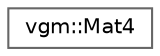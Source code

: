 digraph "Graphical Class Hierarchy"
{
 // LATEX_PDF_SIZE
  bgcolor="transparent";
  edge [fontname=Helvetica,fontsize=10,labelfontname=Helvetica,labelfontsize=10];
  node [fontname=Helvetica,fontsize=10,shape=box,height=0.2,width=0.4];
  rankdir="LR";
  Node0 [id="Node000000",label="vgm::Mat4",height=0.2,width=0.4,color="grey40", fillcolor="white", style="filled",URL="$classvgm_1_1_mat4.html",tooltip=" "];
}
